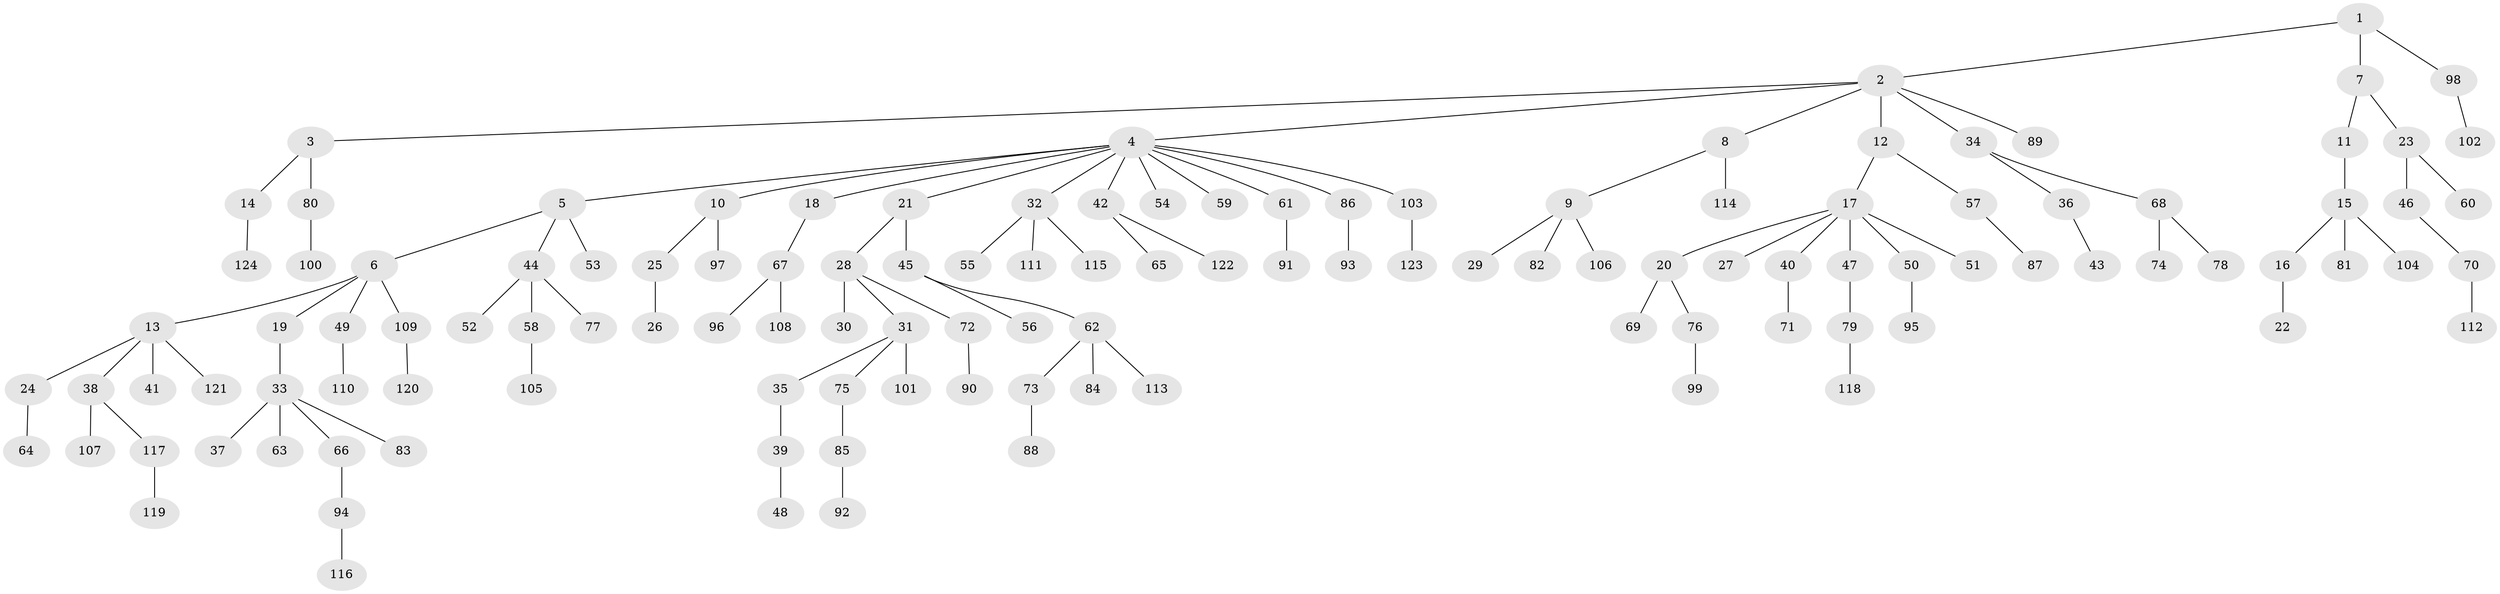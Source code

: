 // Generated by graph-tools (version 1.1) at 2025/26/03/09/25 03:26:28]
// undirected, 124 vertices, 123 edges
graph export_dot {
graph [start="1"]
  node [color=gray90,style=filled];
  1;
  2;
  3;
  4;
  5;
  6;
  7;
  8;
  9;
  10;
  11;
  12;
  13;
  14;
  15;
  16;
  17;
  18;
  19;
  20;
  21;
  22;
  23;
  24;
  25;
  26;
  27;
  28;
  29;
  30;
  31;
  32;
  33;
  34;
  35;
  36;
  37;
  38;
  39;
  40;
  41;
  42;
  43;
  44;
  45;
  46;
  47;
  48;
  49;
  50;
  51;
  52;
  53;
  54;
  55;
  56;
  57;
  58;
  59;
  60;
  61;
  62;
  63;
  64;
  65;
  66;
  67;
  68;
  69;
  70;
  71;
  72;
  73;
  74;
  75;
  76;
  77;
  78;
  79;
  80;
  81;
  82;
  83;
  84;
  85;
  86;
  87;
  88;
  89;
  90;
  91;
  92;
  93;
  94;
  95;
  96;
  97;
  98;
  99;
  100;
  101;
  102;
  103;
  104;
  105;
  106;
  107;
  108;
  109;
  110;
  111;
  112;
  113;
  114;
  115;
  116;
  117;
  118;
  119;
  120;
  121;
  122;
  123;
  124;
  1 -- 2;
  1 -- 7;
  1 -- 98;
  2 -- 3;
  2 -- 4;
  2 -- 8;
  2 -- 12;
  2 -- 34;
  2 -- 89;
  3 -- 14;
  3 -- 80;
  4 -- 5;
  4 -- 10;
  4 -- 18;
  4 -- 21;
  4 -- 32;
  4 -- 42;
  4 -- 54;
  4 -- 59;
  4 -- 61;
  4 -- 86;
  4 -- 103;
  5 -- 6;
  5 -- 44;
  5 -- 53;
  6 -- 13;
  6 -- 19;
  6 -- 49;
  6 -- 109;
  7 -- 11;
  7 -- 23;
  8 -- 9;
  8 -- 114;
  9 -- 29;
  9 -- 82;
  9 -- 106;
  10 -- 25;
  10 -- 97;
  11 -- 15;
  12 -- 17;
  12 -- 57;
  13 -- 24;
  13 -- 38;
  13 -- 41;
  13 -- 121;
  14 -- 124;
  15 -- 16;
  15 -- 81;
  15 -- 104;
  16 -- 22;
  17 -- 20;
  17 -- 27;
  17 -- 40;
  17 -- 47;
  17 -- 50;
  17 -- 51;
  18 -- 67;
  19 -- 33;
  20 -- 69;
  20 -- 76;
  21 -- 28;
  21 -- 45;
  23 -- 46;
  23 -- 60;
  24 -- 64;
  25 -- 26;
  28 -- 30;
  28 -- 31;
  28 -- 72;
  31 -- 35;
  31 -- 75;
  31 -- 101;
  32 -- 55;
  32 -- 111;
  32 -- 115;
  33 -- 37;
  33 -- 63;
  33 -- 66;
  33 -- 83;
  34 -- 36;
  34 -- 68;
  35 -- 39;
  36 -- 43;
  38 -- 107;
  38 -- 117;
  39 -- 48;
  40 -- 71;
  42 -- 65;
  42 -- 122;
  44 -- 52;
  44 -- 58;
  44 -- 77;
  45 -- 56;
  45 -- 62;
  46 -- 70;
  47 -- 79;
  49 -- 110;
  50 -- 95;
  57 -- 87;
  58 -- 105;
  61 -- 91;
  62 -- 73;
  62 -- 84;
  62 -- 113;
  66 -- 94;
  67 -- 96;
  67 -- 108;
  68 -- 74;
  68 -- 78;
  70 -- 112;
  72 -- 90;
  73 -- 88;
  75 -- 85;
  76 -- 99;
  79 -- 118;
  80 -- 100;
  85 -- 92;
  86 -- 93;
  94 -- 116;
  98 -- 102;
  103 -- 123;
  109 -- 120;
  117 -- 119;
}
